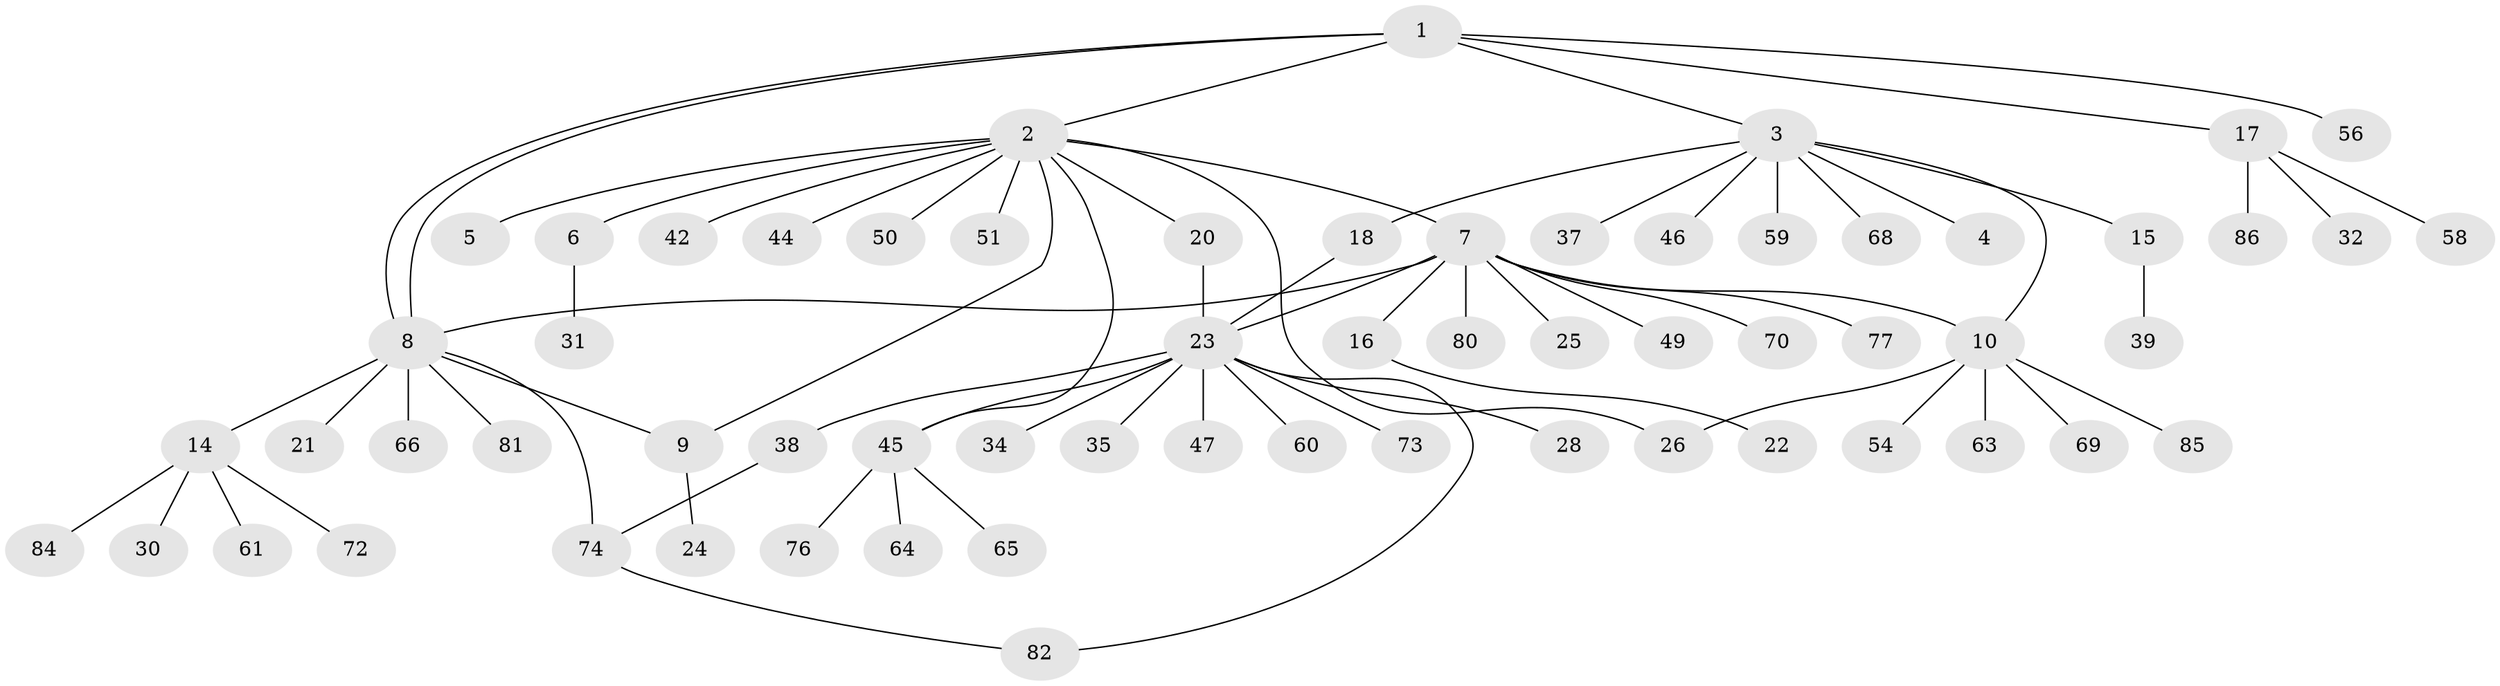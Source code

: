 // Generated by graph-tools (version 1.1) at 2025/51/02/27/25 19:51:58]
// undirected, 63 vertices, 72 edges
graph export_dot {
graph [start="1"]
  node [color=gray90,style=filled];
  1;
  2 [super="+12"];
  3 [super="+11"];
  4;
  5;
  6 [super="+78"];
  7 [super="+79"];
  8 [super="+48"];
  9 [super="+40"];
  10 [super="+13"];
  14 [super="+83"];
  15;
  16 [super="+75"];
  17 [super="+19"];
  18;
  20;
  21 [super="+27"];
  22;
  23 [super="+71"];
  24 [super="+57"];
  25 [super="+33"];
  26 [super="+29"];
  28;
  30;
  31 [super="+67"];
  32 [super="+41"];
  34 [super="+36"];
  35;
  37;
  38;
  39 [super="+52"];
  42 [super="+43"];
  44;
  45 [super="+55"];
  46 [super="+62"];
  47;
  49 [super="+53"];
  50;
  51;
  54;
  56;
  58;
  59;
  60;
  61;
  63;
  64;
  65;
  66;
  68;
  69;
  70;
  72;
  73;
  74;
  76;
  77;
  80;
  81;
  82;
  84;
  85;
  86;
  1 -- 2;
  1 -- 3;
  1 -- 8;
  1 -- 8;
  1 -- 17;
  1 -- 56;
  2 -- 5;
  2 -- 6;
  2 -- 7;
  2 -- 9;
  2 -- 26;
  2 -- 42;
  2 -- 44;
  2 -- 50;
  2 -- 51;
  2 -- 20;
  2 -- 45;
  3 -- 4;
  3 -- 10;
  3 -- 15;
  3 -- 18;
  3 -- 68;
  3 -- 37;
  3 -- 59;
  3 -- 46;
  6 -- 31;
  7 -- 8;
  7 -- 10;
  7 -- 16;
  7 -- 23;
  7 -- 25;
  7 -- 49;
  7 -- 70;
  7 -- 77;
  7 -- 80;
  8 -- 9;
  8 -- 14;
  8 -- 21;
  8 -- 66;
  8 -- 81;
  8 -- 74;
  9 -- 24;
  10 -- 26;
  10 -- 54;
  10 -- 69;
  10 -- 85;
  10 -- 63;
  14 -- 30;
  14 -- 61;
  14 -- 72;
  14 -- 84;
  15 -- 39;
  16 -- 22;
  17 -- 86;
  17 -- 32;
  17 -- 58;
  18 -- 23;
  20 -- 23;
  23 -- 28;
  23 -- 34;
  23 -- 35;
  23 -- 38;
  23 -- 45;
  23 -- 47;
  23 -- 60;
  23 -- 73;
  23 -- 82;
  38 -- 74;
  45 -- 64;
  45 -- 65;
  45 -- 76;
  74 -- 82;
}
